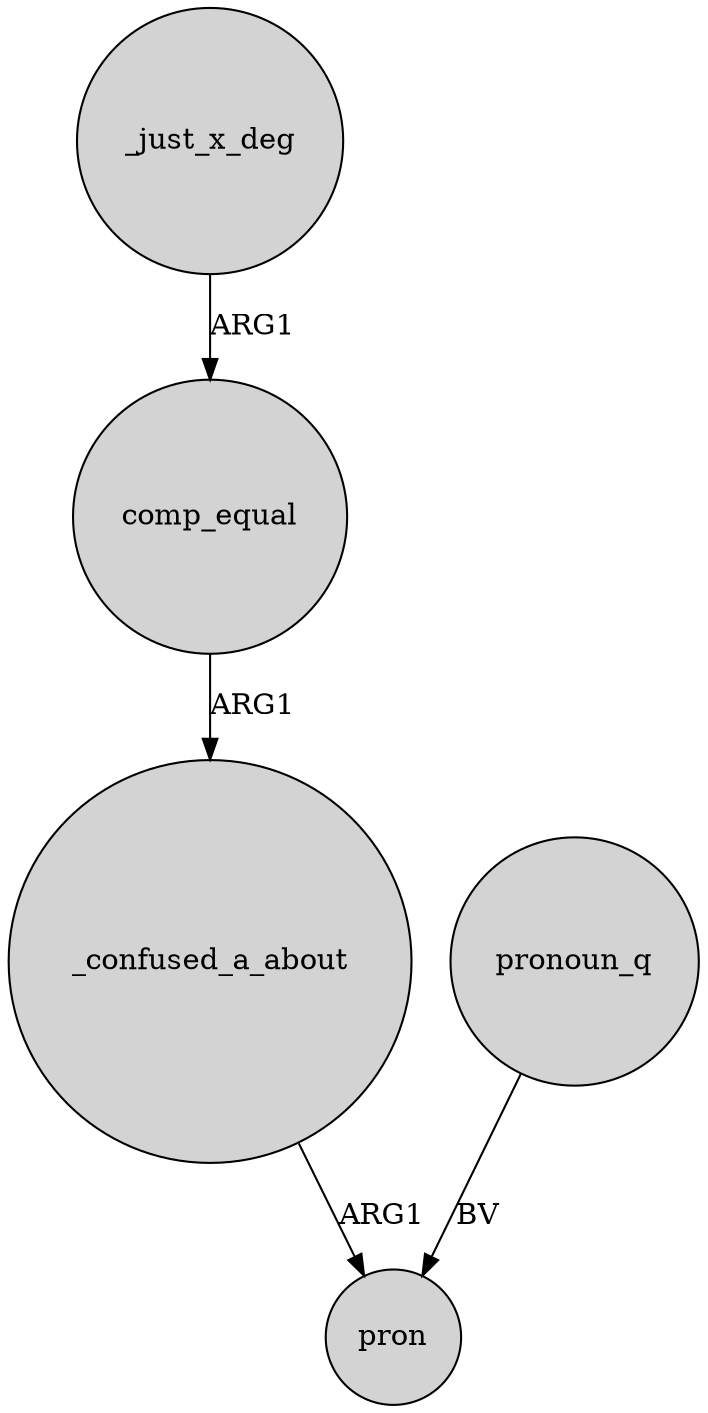 digraph {
	node [shape=circle style=filled]
	_just_x_deg -> comp_equal [label=ARG1]
	comp_equal -> _confused_a_about [label=ARG1]
	_confused_a_about -> pron [label=ARG1]
	pronoun_q -> pron [label=BV]
}
